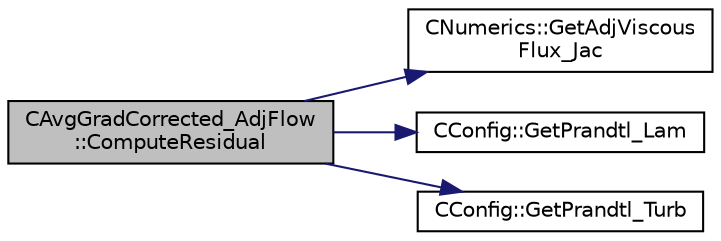 digraph "CAvgGradCorrected_AdjFlow::ComputeResidual"
{
 // LATEX_PDF_SIZE
  edge [fontname="Helvetica",fontsize="10",labelfontname="Helvetica",labelfontsize="10"];
  node [fontname="Helvetica",fontsize="10",shape=record];
  rankdir="LR";
  Node1 [label="CAvgGradCorrected_AdjFlow\l::ComputeResidual",height=0.2,width=0.4,color="black", fillcolor="grey75", style="filled", fontcolor="black",tooltip="Compute the adjoint flow viscous residual in a non-conservative way using an average of gradients and..."];
  Node1 -> Node2 [color="midnightblue",fontsize="10",style="solid",fontname="Helvetica"];
  Node2 [label="CNumerics::GetAdjViscous\lFlux_Jac",height=0.2,width=0.4,color="black", fillcolor="white", style="filled",URL="$classCNumerics.html#ae04a2cd3df4b2011d996deac1d0fb4a6",tooltip="Compute viscous residual and jacobian."];
  Node1 -> Node3 [color="midnightblue",fontsize="10",style="solid",fontname="Helvetica"];
  Node3 [label="CConfig::GetPrandtl_Lam",height=0.2,width=0.4,color="black", fillcolor="white", style="filled",URL="$classCConfig.html#a502035c2b049606186e11e01b7df626a",tooltip="Get the value of the laminar Prandtl number."];
  Node1 -> Node4 [color="midnightblue",fontsize="10",style="solid",fontname="Helvetica"];
  Node4 [label="CConfig::GetPrandtl_Turb",height=0.2,width=0.4,color="black", fillcolor="white", style="filled",URL="$classCConfig.html#a4b89ad15fa82f93ca8ccfe945e2c14a7",tooltip="Get the value of the turbulent Prandtl number."];
}
